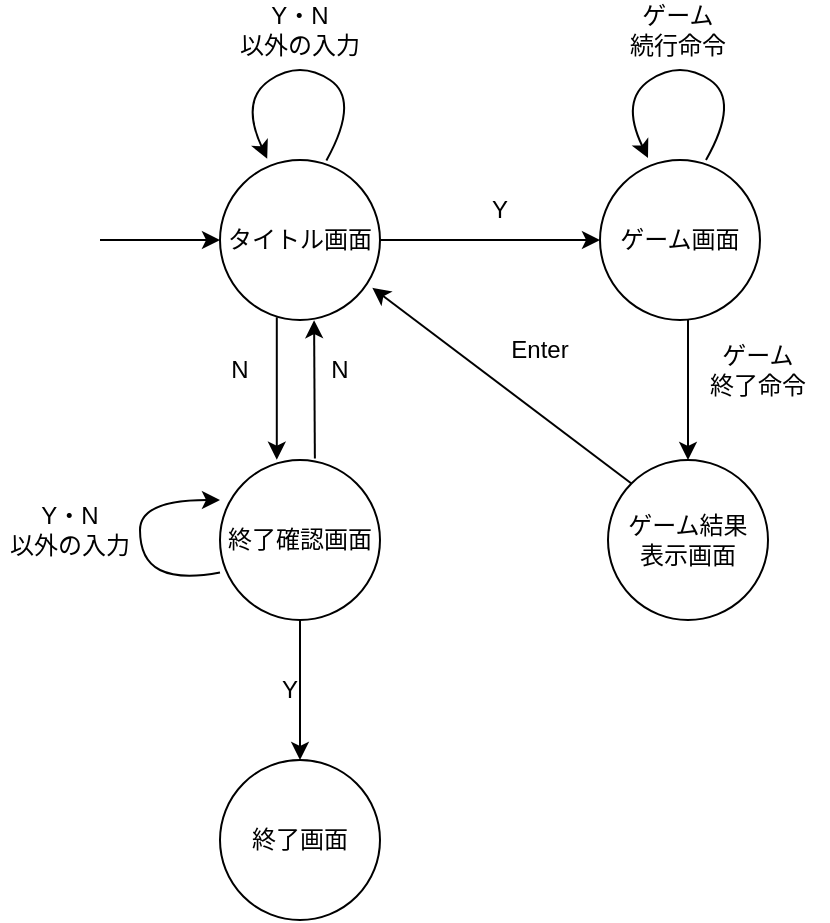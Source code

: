 <mxfile version="24.3.1" type="device">
  <diagram id="C5RBs43oDa-KdzZeNtuy" name="Page-1">
    <mxGraphModel dx="706" dy="551" grid="1" gridSize="10" guides="1" tooltips="1" connect="1" arrows="1" fold="1" page="1" pageScale="1" pageWidth="827" pageHeight="1169" math="0" shadow="0">
      <root>
        <mxCell id="WIyWlLk6GJQsqaUBKTNV-0" />
        <mxCell id="WIyWlLk6GJQsqaUBKTNV-1" parent="WIyWlLk6GJQsqaUBKTNV-0" />
        <mxCell id="WWI9PTAtpcs2yfsjtamk-0" value="タイトル画面" style="ellipse;whiteSpace=wrap;html=1;aspect=fixed;" parent="WIyWlLk6GJQsqaUBKTNV-1" vertex="1">
          <mxGeometry x="180" y="230" width="80" height="80" as="geometry" />
        </mxCell>
        <mxCell id="WWI9PTAtpcs2yfsjtamk-1" value="" style="endArrow=classic;html=1;rounded=0;" parent="WIyWlLk6GJQsqaUBKTNV-1" edge="1">
          <mxGeometry width="50" height="50" relative="1" as="geometry">
            <mxPoint x="120" y="270" as="sourcePoint" />
            <mxPoint x="180" y="270" as="targetPoint" />
          </mxGeometry>
        </mxCell>
        <mxCell id="C7KSyTrU5w3iIe04vska-2" value="" style="curved=1;endArrow=classic;html=1;rounded=0;entryX=0.295;entryY=-0.008;entryDx=0;entryDy=0;entryPerimeter=0;exitX=0.665;exitY=0.003;exitDx=0;exitDy=0;exitPerimeter=0;" edge="1" parent="WIyWlLk6GJQsqaUBKTNV-1" source="WWI9PTAtpcs2yfsjtamk-0" target="WWI9PTAtpcs2yfsjtamk-0">
          <mxGeometry width="50" height="50" relative="1" as="geometry">
            <mxPoint x="250" y="230" as="sourcePoint" />
            <mxPoint x="190" y="230" as="targetPoint" />
            <Array as="points">
              <mxPoint x="250" y="200" />
              <mxPoint x="220" y="180" />
              <mxPoint x="190" y="200" />
            </Array>
          </mxGeometry>
        </mxCell>
        <mxCell id="C7KSyTrU5w3iIe04vska-3" value="" style="endArrow=classic;html=1;rounded=0;exitX=1;exitY=0.5;exitDx=0;exitDy=0;" edge="1" parent="WIyWlLk6GJQsqaUBKTNV-1" source="WWI9PTAtpcs2yfsjtamk-0">
          <mxGeometry width="50" height="50" relative="1" as="geometry">
            <mxPoint x="340" y="330" as="sourcePoint" />
            <mxPoint x="370" y="270" as="targetPoint" />
          </mxGeometry>
        </mxCell>
        <mxCell id="C7KSyTrU5w3iIe04vska-5" value="ゲーム画面" style="ellipse;whiteSpace=wrap;html=1;aspect=fixed;" vertex="1" parent="WIyWlLk6GJQsqaUBKTNV-1">
          <mxGeometry x="370" y="230" width="80" height="80" as="geometry" />
        </mxCell>
        <mxCell id="C7KSyTrU5w3iIe04vska-7" value="" style="endArrow=classic;html=1;rounded=0;exitX=0.593;exitY=-0.009;exitDx=0;exitDy=0;exitPerimeter=0;entryX=0.588;entryY=1.001;entryDx=0;entryDy=0;entryPerimeter=0;" edge="1" parent="WIyWlLk6GJQsqaUBKTNV-1" source="C7KSyTrU5w3iIe04vska-8" target="WWI9PTAtpcs2yfsjtamk-0">
          <mxGeometry width="50" height="50" relative="1" as="geometry">
            <mxPoint x="230" y="380" as="sourcePoint" />
            <mxPoint x="240" y="330" as="targetPoint" />
          </mxGeometry>
        </mxCell>
        <mxCell id="C7KSyTrU5w3iIe04vska-32" style="edgeStyle=orthogonalEdgeStyle;rounded=0;orthogonalLoop=1;jettySize=auto;html=1;exitX=0.5;exitY=1;exitDx=0;exitDy=0;entryX=0.5;entryY=0;entryDx=0;entryDy=0;" edge="1" parent="WIyWlLk6GJQsqaUBKTNV-1" source="C7KSyTrU5w3iIe04vska-8">
          <mxGeometry relative="1" as="geometry">
            <mxPoint x="220" y="530" as="targetPoint" />
          </mxGeometry>
        </mxCell>
        <mxCell id="C7KSyTrU5w3iIe04vska-8" value="終了確認画面" style="ellipse;whiteSpace=wrap;html=1;aspect=fixed;" vertex="1" parent="WIyWlLk6GJQsqaUBKTNV-1">
          <mxGeometry x="180" y="380" width="80" height="80" as="geometry" />
        </mxCell>
        <mxCell id="C7KSyTrU5w3iIe04vska-9" value="" style="endArrow=classic;html=1;rounded=0;entryX=0.355;entryY=-0.002;entryDx=0;entryDy=0;entryPerimeter=0;exitX=0.355;exitY=0.983;exitDx=0;exitDy=0;exitPerimeter=0;" edge="1" parent="WIyWlLk6GJQsqaUBKTNV-1" source="WWI9PTAtpcs2yfsjtamk-0" target="C7KSyTrU5w3iIe04vska-8">
          <mxGeometry width="50" height="50" relative="1" as="geometry">
            <mxPoint x="210" y="310" as="sourcePoint" />
            <mxPoint x="210" y="360" as="targetPoint" />
          </mxGeometry>
        </mxCell>
        <mxCell id="C7KSyTrU5w3iIe04vska-10" value="" style="curved=1;endArrow=classic;html=1;rounded=0;entryX=0;entryY=0.25;entryDx=0;entryDy=0;entryPerimeter=0;exitX=0;exitY=0.703;exitDx=0;exitDy=0;exitPerimeter=0;" edge="1" parent="WIyWlLk6GJQsqaUBKTNV-1" source="C7KSyTrU5w3iIe04vska-8" target="C7KSyTrU5w3iIe04vska-8">
          <mxGeometry width="50" height="50" relative="1" as="geometry">
            <mxPoint x="178.72" y="441.04" as="sourcePoint" />
            <mxPoint x="141.28" y="440" as="targetPoint" />
            <Array as="points">
              <mxPoint x="160" y="440" />
              <mxPoint x="140" y="430" />
              <mxPoint x="140" y="400" />
            </Array>
          </mxGeometry>
        </mxCell>
        <mxCell id="C7KSyTrU5w3iIe04vska-13" value="" style="curved=1;endArrow=classic;html=1;rounded=0;entryX=0.295;entryY=-0.008;entryDx=0;entryDy=0;entryPerimeter=0;exitX=0.665;exitY=0.003;exitDx=0;exitDy=0;exitPerimeter=0;" edge="1" parent="WIyWlLk6GJQsqaUBKTNV-1">
          <mxGeometry width="50" height="50" relative="1" as="geometry">
            <mxPoint x="423" y="230" as="sourcePoint" />
            <mxPoint x="394" y="229" as="targetPoint" />
            <Array as="points">
              <mxPoint x="440" y="200" />
              <mxPoint x="410" y="180" />
              <mxPoint x="380" y="200" />
            </Array>
          </mxGeometry>
        </mxCell>
        <mxCell id="C7KSyTrU5w3iIe04vska-14" value="ゲーム結果&lt;div&gt;表示画面&lt;/div&gt;" style="ellipse;whiteSpace=wrap;html=1;aspect=fixed;" vertex="1" parent="WIyWlLk6GJQsqaUBKTNV-1">
          <mxGeometry x="374" y="380" width="80" height="80" as="geometry" />
        </mxCell>
        <mxCell id="C7KSyTrU5w3iIe04vska-15" value="" style="endArrow=classic;html=1;rounded=0;entryX=0.5;entryY=0;entryDx=0;entryDy=0;" edge="1" parent="WIyWlLk6GJQsqaUBKTNV-1" target="C7KSyTrU5w3iIe04vska-14">
          <mxGeometry width="50" height="50" relative="1" as="geometry">
            <mxPoint x="414" y="310" as="sourcePoint" />
            <mxPoint x="464" y="260" as="targetPoint" />
          </mxGeometry>
        </mxCell>
        <mxCell id="C7KSyTrU5w3iIe04vska-16" value="" style="endArrow=classic;html=1;rounded=0;exitX=0;exitY=0;exitDx=0;exitDy=0;entryX=0.952;entryY=0.799;entryDx=0;entryDy=0;entryPerimeter=0;" edge="1" parent="WIyWlLk6GJQsqaUBKTNV-1" source="C7KSyTrU5w3iIe04vska-14" target="WWI9PTAtpcs2yfsjtamk-0">
          <mxGeometry width="50" height="50" relative="1" as="geometry">
            <mxPoint x="320" y="390" as="sourcePoint" />
            <mxPoint x="370" y="340" as="targetPoint" />
          </mxGeometry>
        </mxCell>
        <mxCell id="C7KSyTrU5w3iIe04vska-17" value="終了画面" style="ellipse;whiteSpace=wrap;html=1;aspect=fixed;" vertex="1" parent="WIyWlLk6GJQsqaUBKTNV-1">
          <mxGeometry x="180" y="530" width="80" height="80" as="geometry" />
        </mxCell>
        <mxCell id="C7KSyTrU5w3iIe04vska-20" value="Y" style="text;html=1;align=center;verticalAlign=middle;whiteSpace=wrap;rounded=0;" vertex="1" parent="WIyWlLk6GJQsqaUBKTNV-1">
          <mxGeometry x="290" y="240" width="60" height="30" as="geometry" />
        </mxCell>
        <mxCell id="C7KSyTrU5w3iIe04vska-24" value="N" style="text;html=1;align=center;verticalAlign=middle;whiteSpace=wrap;rounded=0;" vertex="1" parent="WIyWlLk6GJQsqaUBKTNV-1">
          <mxGeometry x="160" y="320" width="60" height="30" as="geometry" />
        </mxCell>
        <mxCell id="C7KSyTrU5w3iIe04vska-25" value="Y・N&lt;div&gt;以外の入力&lt;/div&gt;" style="text;html=1;align=center;verticalAlign=middle;whiteSpace=wrap;rounded=0;" vertex="1" parent="WIyWlLk6GJQsqaUBKTNV-1">
          <mxGeometry x="185" y="150" width="70" height="30" as="geometry" />
        </mxCell>
        <mxCell id="C7KSyTrU5w3iIe04vska-26" value="Y・N&lt;div&gt;以外の入力&lt;/div&gt;" style="text;html=1;align=center;verticalAlign=middle;whiteSpace=wrap;rounded=0;" vertex="1" parent="WIyWlLk6GJQsqaUBKTNV-1">
          <mxGeometry x="70" y="400" width="70" height="30" as="geometry" />
        </mxCell>
        <mxCell id="C7KSyTrU5w3iIe04vska-27" value="ゲーム&lt;div&gt;続行命令&lt;/div&gt;" style="text;html=1;align=center;verticalAlign=middle;whiteSpace=wrap;rounded=0;" vertex="1" parent="WIyWlLk6GJQsqaUBKTNV-1">
          <mxGeometry x="374" y="150" width="70" height="30" as="geometry" />
        </mxCell>
        <mxCell id="C7KSyTrU5w3iIe04vska-28" value="ゲーム&lt;div&gt;終了命令&lt;/div&gt;" style="text;html=1;align=center;verticalAlign=middle;whiteSpace=wrap;rounded=0;" vertex="1" parent="WIyWlLk6GJQsqaUBKTNV-1">
          <mxGeometry x="414" y="320" width="70" height="30" as="geometry" />
        </mxCell>
        <mxCell id="C7KSyTrU5w3iIe04vska-29" value="Enter" style="text;html=1;align=center;verticalAlign=middle;whiteSpace=wrap;rounded=0;" vertex="1" parent="WIyWlLk6GJQsqaUBKTNV-1">
          <mxGeometry x="310" y="310" width="60" height="30" as="geometry" />
        </mxCell>
        <mxCell id="C7KSyTrU5w3iIe04vska-30" value="Y" style="text;html=1;align=center;verticalAlign=middle;whiteSpace=wrap;rounded=0;" vertex="1" parent="WIyWlLk6GJQsqaUBKTNV-1">
          <mxGeometry x="185" y="480" width="60" height="30" as="geometry" />
        </mxCell>
        <mxCell id="C7KSyTrU5w3iIe04vska-33" value="N" style="text;html=1;align=center;verticalAlign=middle;whiteSpace=wrap;rounded=0;" vertex="1" parent="WIyWlLk6GJQsqaUBKTNV-1">
          <mxGeometry x="210" y="320" width="60" height="30" as="geometry" />
        </mxCell>
      </root>
    </mxGraphModel>
  </diagram>
</mxfile>

